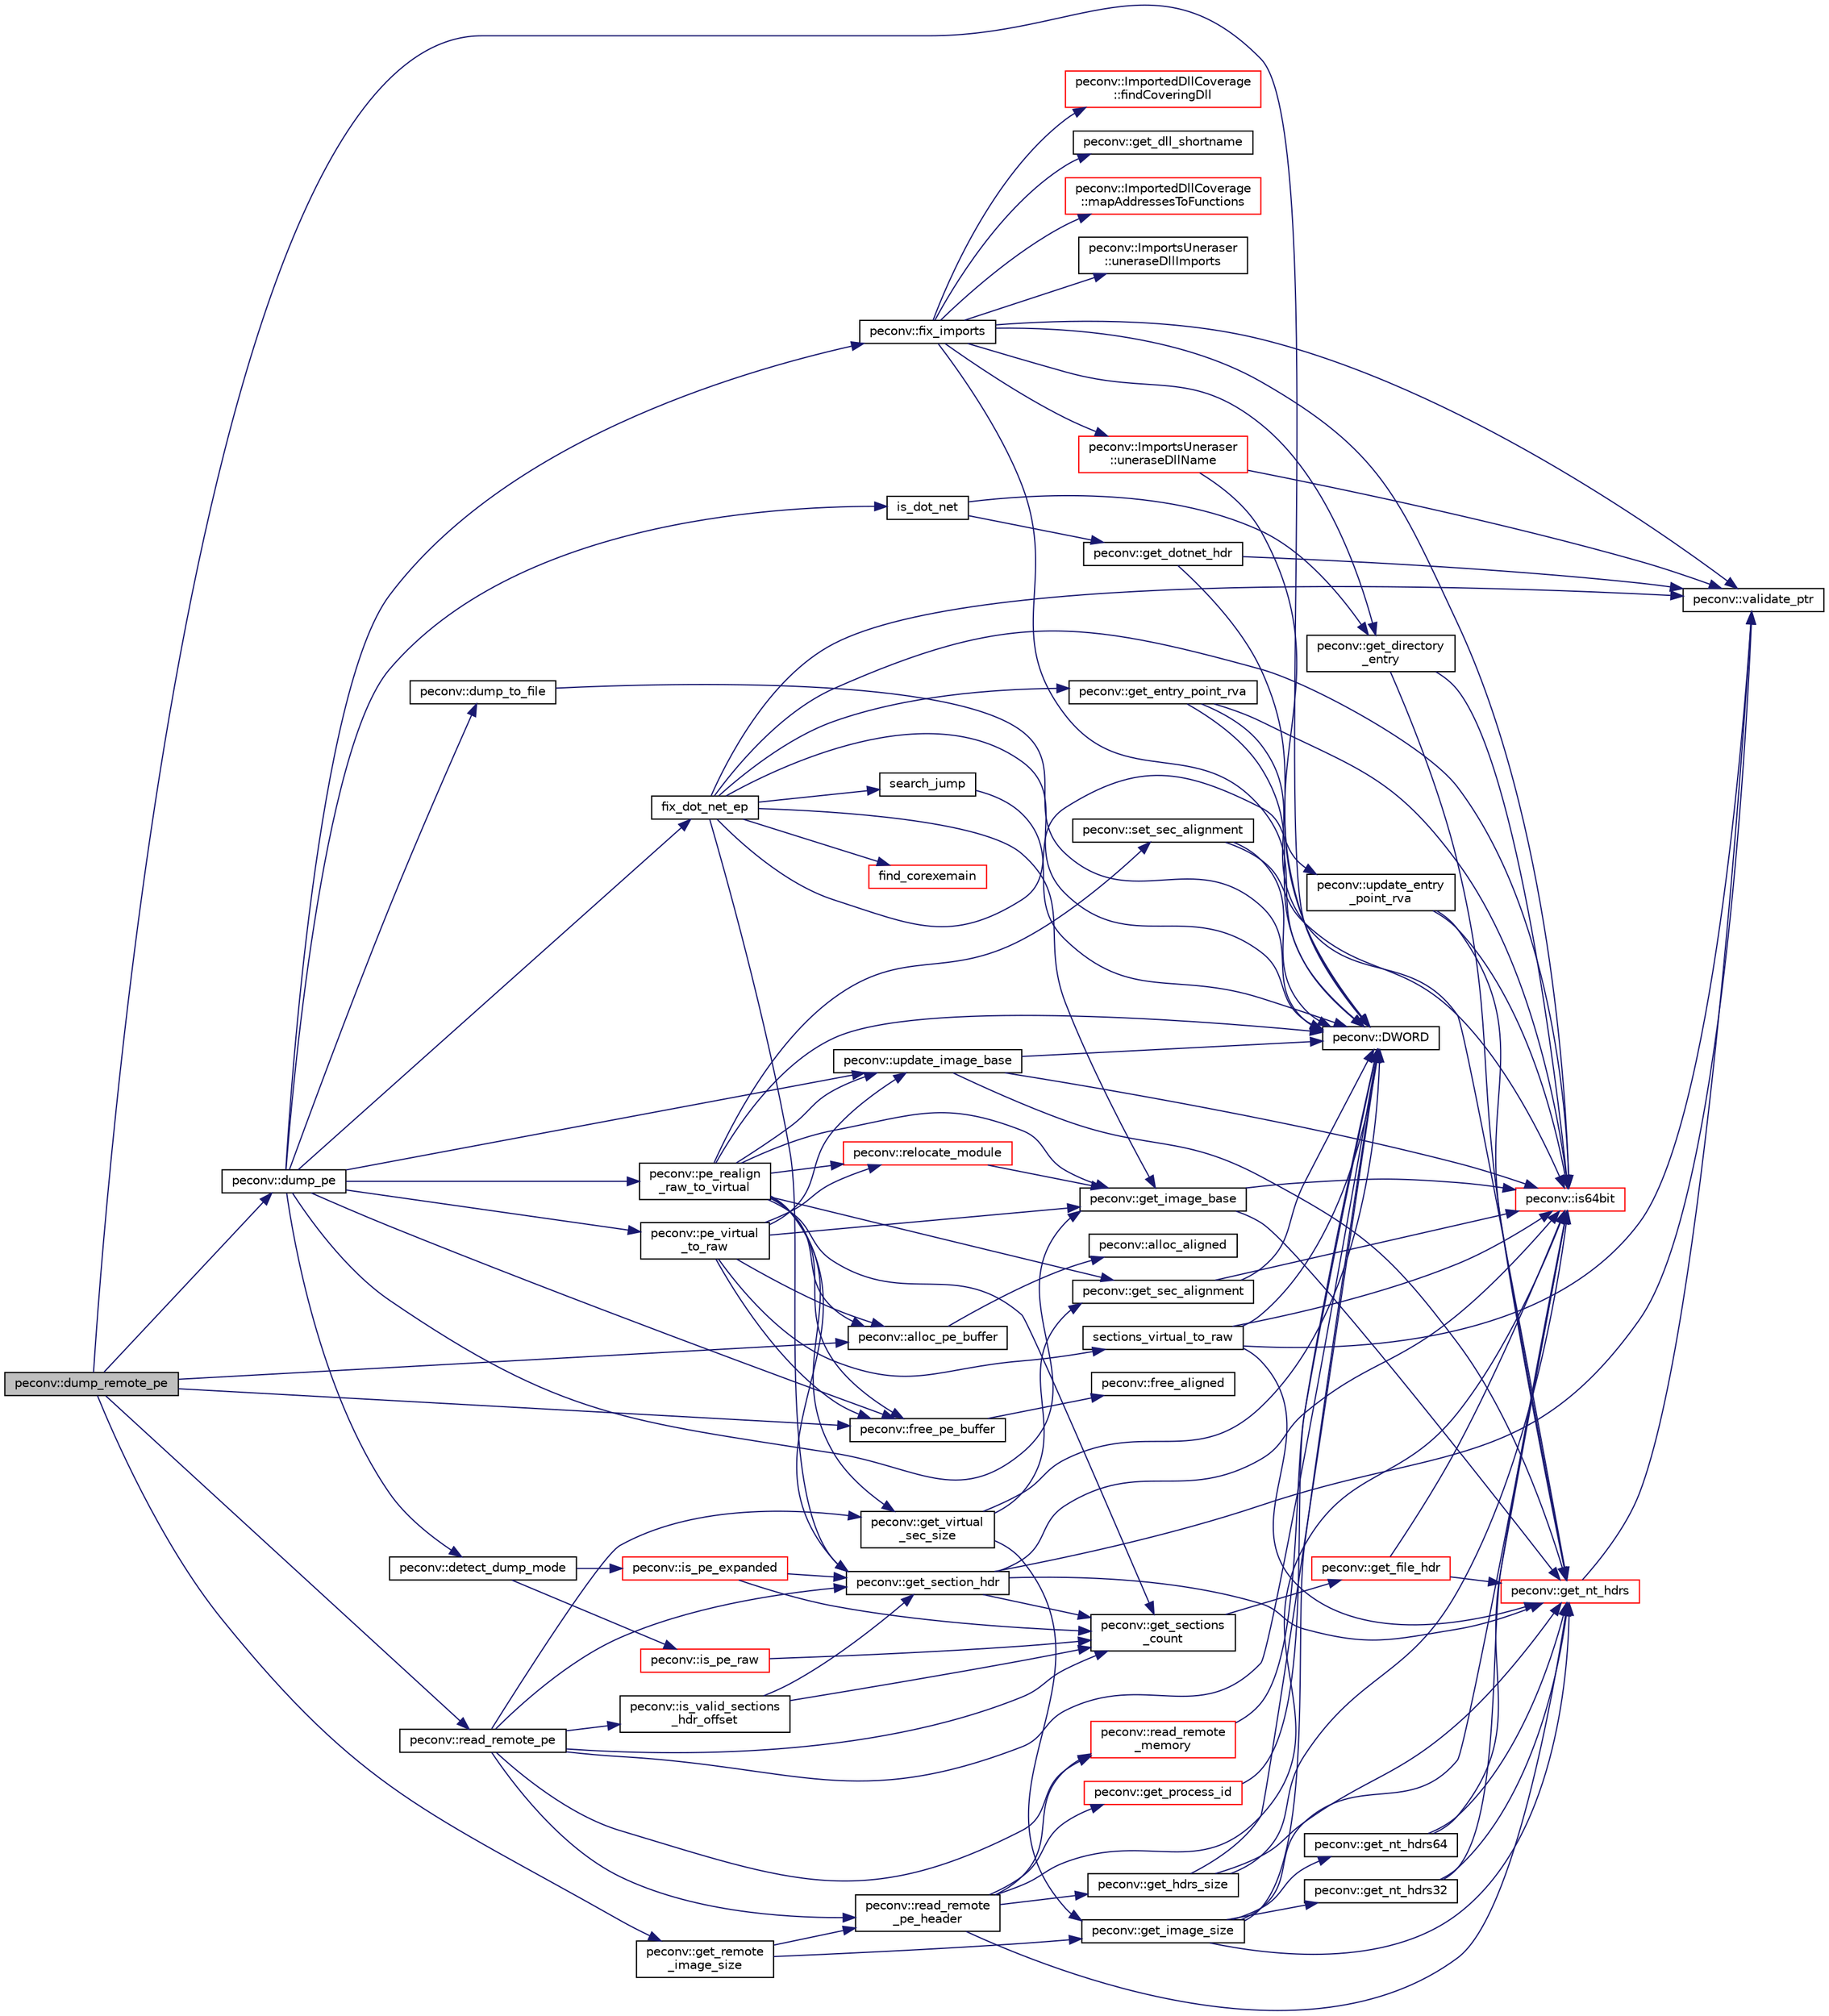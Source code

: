 digraph "peconv::dump_remote_pe"
{
 // LATEX_PDF_SIZE
  edge [fontname="Helvetica",fontsize="10",labelfontname="Helvetica",labelfontsize="10"];
  node [fontname="Helvetica",fontsize="10",shape=record];
  rankdir="LR";
  Node1 [label="peconv::dump_remote_pe",height=0.2,width=0.4,color="black", fillcolor="grey75", style="filled", fontcolor="black",tooltip=" "];
  Node1 -> Node2 [color="midnightblue",fontsize="10",style="solid",fontname="Helvetica"];
  Node2 [label="peconv::alloc_pe_buffer",height=0.2,width=0.4,color="black", fillcolor="white", style="filled",URL="$namespacepeconv.html#a92647f207ca261ca38ff516943501dd1",tooltip=" "];
  Node2 -> Node3 [color="midnightblue",fontsize="10",style="solid",fontname="Helvetica"];
  Node3 [label="peconv::alloc_aligned",height=0.2,width=0.4,color="black", fillcolor="white", style="filled",URL="$namespacepeconv.html#a3df24248b3c8c9be64db51a405486923",tooltip=" "];
  Node1 -> Node4 [color="midnightblue",fontsize="10",style="solid",fontname="Helvetica"];
  Node4 [label="peconv::dump_pe",height=0.2,width=0.4,color="black", fillcolor="white", style="filled",URL="$namespacepeconv.html#a3fcbd8235d3f9bbbde2caa1a091387bc",tooltip=" "];
  Node4 -> Node5 [color="midnightblue",fontsize="10",style="solid",fontname="Helvetica"];
  Node5 [label="peconv::detect_dump_mode",height=0.2,width=0.4,color="black", fillcolor="white", style="filled",URL="$namespacepeconv.html#ab921893df2ddaeb33f3b376a04e5afde",tooltip=" "];
  Node5 -> Node6 [color="midnightblue",fontsize="10",style="solid",fontname="Helvetica"];
  Node6 [label="peconv::is_pe_expanded",height=0.2,width=0.4,color="red", fillcolor="white", style="filled",URL="$namespacepeconv.html#abadc792662f4eacb9a9f5453ed977816",tooltip=" "];
  Node6 -> Node7 [color="midnightblue",fontsize="10",style="solid",fontname="Helvetica"];
  Node7 [label="peconv::get_section_hdr",height=0.2,width=0.4,color="black", fillcolor="white", style="filled",URL="$namespacepeconv.html#a63cc4b1dadd9eb341c2d453e65d1ef4c",tooltip=" "];
  Node7 -> Node8 [color="midnightblue",fontsize="10",style="solid",fontname="Helvetica"];
  Node8 [label="peconv::get_nt_hdrs",height=0.2,width=0.4,color="red", fillcolor="white", style="filled",URL="$namespacepeconv.html#ae064b93af2489f2ba43b42fdfff2f2a3",tooltip=" "];
  Node8 -> Node12 [color="midnightblue",fontsize="10",style="solid",fontname="Helvetica"];
  Node12 [label="peconv::validate_ptr",height=0.2,width=0.4,color="black", fillcolor="white", style="filled",URL="$namespacepeconv.html#a02f2984cee1eddb5e883917f2c231016",tooltip=" "];
  Node7 -> Node13 [color="midnightblue",fontsize="10",style="solid",fontname="Helvetica"];
  Node13 [label="peconv::get_sections\l_count",height=0.2,width=0.4,color="black", fillcolor="white", style="filled",URL="$namespacepeconv.html#ab2271a167be8077d8ca0ab9b9bf9483f",tooltip=" "];
  Node13 -> Node14 [color="midnightblue",fontsize="10",style="solid",fontname="Helvetica"];
  Node14 [label="peconv::get_file_hdr",height=0.2,width=0.4,color="red", fillcolor="white", style="filled",URL="$namespacepeconv.html#a30c642b479e9bd27a66332b73d65cabb",tooltip=" "];
  Node14 -> Node8 [color="midnightblue",fontsize="10",style="solid",fontname="Helvetica"];
  Node14 -> Node16 [color="midnightblue",fontsize="10",style="solid",fontname="Helvetica"];
  Node16 [label="peconv::is64bit",height=0.2,width=0.4,color="red", fillcolor="white", style="filled",URL="$namespacepeconv.html#aa66eb25442292a01f9fcd0f1e4da899f",tooltip=" "];
  Node7 -> Node16 [color="midnightblue",fontsize="10",style="solid",fontname="Helvetica"];
  Node7 -> Node12 [color="midnightblue",fontsize="10",style="solid",fontname="Helvetica"];
  Node6 -> Node13 [color="midnightblue",fontsize="10",style="solid",fontname="Helvetica"];
  Node5 -> Node25 [color="midnightblue",fontsize="10",style="solid",fontname="Helvetica"];
  Node25 [label="peconv::is_pe_raw",height=0.2,width=0.4,color="red", fillcolor="white", style="filled",URL="$namespacepeconv.html#a3046d1cdda885f782e5ef1497123a515",tooltip=" "];
  Node25 -> Node13 [color="midnightblue",fontsize="10",style="solid",fontname="Helvetica"];
  Node4 -> Node39 [color="midnightblue",fontsize="10",style="solid",fontname="Helvetica"];
  Node39 [label="peconv::dump_to_file",height=0.2,width=0.4,color="black", fillcolor="white", style="filled",URL="$namespacepeconv.html#ab42b47b407565497fe16772d66b02606",tooltip=" "];
  Node39 -> Node10 [color="midnightblue",fontsize="10",style="solid",fontname="Helvetica"];
  Node10 [label="peconv::DWORD",height=0.2,width=0.4,color="black", fillcolor="white", style="filled",URL="$namespacepeconv.html#abff674ea8e527f49f9741ff81596a15d",tooltip=" "];
  Node4 -> Node40 [color="midnightblue",fontsize="10",style="solid",fontname="Helvetica"];
  Node40 [label="fix_dot_net_ep",height=0.2,width=0.4,color="black", fillcolor="white", style="filled",URL="$fix__dot__net__ep_8cpp.html#a3568562d224c76b49d5841a18e63d96c",tooltip=" "];
  Node40 -> Node10 [color="midnightblue",fontsize="10",style="solid",fontname="Helvetica"];
  Node40 -> Node41 [color="midnightblue",fontsize="10",style="solid",fontname="Helvetica"];
  Node41 [label="find_corexemain",height=0.2,width=0.4,color="red", fillcolor="white", style="filled",URL="$fix__dot__net__ep_8cpp.html#afc946fd358af361f6c6305f0cf56534b",tooltip=" "];
  Node40 -> Node44 [color="midnightblue",fontsize="10",style="solid",fontname="Helvetica"];
  Node44 [label="peconv::get_entry_point_rva",height=0.2,width=0.4,color="black", fillcolor="white", style="filled",URL="$namespacepeconv.html#a12d3fa7eccb95cafc6d2be997965e97c",tooltip=" "];
  Node44 -> Node10 [color="midnightblue",fontsize="10",style="solid",fontname="Helvetica"];
  Node44 -> Node8 [color="midnightblue",fontsize="10",style="solid",fontname="Helvetica"];
  Node44 -> Node16 [color="midnightblue",fontsize="10",style="solid",fontname="Helvetica"];
  Node40 -> Node45 [color="midnightblue",fontsize="10",style="solid",fontname="Helvetica"];
  Node45 [label="peconv::get_image_base",height=0.2,width=0.4,color="black", fillcolor="white", style="filled",URL="$namespacepeconv.html#a413347caca570436e87a5dedc988660d",tooltip=" "];
  Node45 -> Node8 [color="midnightblue",fontsize="10",style="solid",fontname="Helvetica"];
  Node45 -> Node16 [color="midnightblue",fontsize="10",style="solid",fontname="Helvetica"];
  Node40 -> Node7 [color="midnightblue",fontsize="10",style="solid",fontname="Helvetica"];
  Node40 -> Node16 [color="midnightblue",fontsize="10",style="solid",fontname="Helvetica"];
  Node40 -> Node46 [color="midnightblue",fontsize="10",style="solid",fontname="Helvetica"];
  Node46 [label="search_jump",height=0.2,width=0.4,color="black", fillcolor="white", style="filled",URL="$fix__dot__net__ep_8cpp.html#ace75081cd3fd63b0edd8bec6cc17d8f8",tooltip=" "];
  Node46 -> Node10 [color="midnightblue",fontsize="10",style="solid",fontname="Helvetica"];
  Node40 -> Node47 [color="midnightblue",fontsize="10",style="solid",fontname="Helvetica"];
  Node47 [label="peconv::update_entry\l_point_rva",height=0.2,width=0.4,color="black", fillcolor="white", style="filled",URL="$namespacepeconv.html#a004e65e7a4fa036bfc18dcf4091b985d",tooltip=" "];
  Node47 -> Node8 [color="midnightblue",fontsize="10",style="solid",fontname="Helvetica"];
  Node47 -> Node16 [color="midnightblue",fontsize="10",style="solid",fontname="Helvetica"];
  Node40 -> Node12 [color="midnightblue",fontsize="10",style="solid",fontname="Helvetica"];
  Node4 -> Node48 [color="midnightblue",fontsize="10",style="solid",fontname="Helvetica"];
  Node48 [label="peconv::fix_imports",height=0.2,width=0.4,color="black", fillcolor="white", style="filled",URL="$namespacepeconv.html#a38e3da47a207cd5ed9cfdd4c2a650db0",tooltip=" "];
  Node48 -> Node10 [color="midnightblue",fontsize="10",style="solid",fontname="Helvetica"];
  Node48 -> Node49 [color="midnightblue",fontsize="10",style="solid",fontname="Helvetica"];
  Node49 [label="peconv::ImportedDllCoverage\l::findCoveringDll",height=0.2,width=0.4,color="red", fillcolor="white", style="filled",URL="$classpeconv_1_1_imported_dll_coverage.html#a4ab945b8531b18d18df02cbe82084185",tooltip=" "];
  Node48 -> Node28 [color="midnightblue",fontsize="10",style="solid",fontname="Helvetica"];
  Node28 [label="peconv::get_directory\l_entry",height=0.2,width=0.4,color="black", fillcolor="white", style="filled",URL="$namespacepeconv.html#ad22e135ef3600e6ebc35b809804f5b68",tooltip=" "];
  Node28 -> Node8 [color="midnightblue",fontsize="10",style="solid",fontname="Helvetica"];
  Node28 -> Node16 [color="midnightblue",fontsize="10",style="solid",fontname="Helvetica"];
  Node48 -> Node54 [color="midnightblue",fontsize="10",style="solid",fontname="Helvetica"];
  Node54 [label="peconv::get_dll_shortname",height=0.2,width=0.4,color="black", fillcolor="white", style="filled",URL="$namespacepeconv.html#aec77b235ab2a6e9f565b1d93828220ad",tooltip=" "];
  Node48 -> Node16 [color="midnightblue",fontsize="10",style="solid",fontname="Helvetica"];
  Node48 -> Node55 [color="midnightblue",fontsize="10",style="solid",fontname="Helvetica"];
  Node55 [label="peconv::ImportedDllCoverage\l::mapAddressesToFunctions",height=0.2,width=0.4,color="red", fillcolor="white", style="filled",URL="$classpeconv_1_1_imported_dll_coverage.html#a76c1e88be67367a70981d4c2545f64e3",tooltip=" "];
  Node48 -> Node60 [color="midnightblue",fontsize="10",style="solid",fontname="Helvetica"];
  Node60 [label="peconv::ImportsUneraser\l::uneraseDllImports",height=0.2,width=0.4,color="black", fillcolor="white", style="filled",URL="$classpeconv_1_1_imports_uneraser.html#ab92ef0cc71ef9973eaa2befd8262519a",tooltip=" "];
  Node48 -> Node61 [color="midnightblue",fontsize="10",style="solid",fontname="Helvetica"];
  Node61 [label="peconv::ImportsUneraser\l::uneraseDllName",height=0.2,width=0.4,color="red", fillcolor="white", style="filled",URL="$classpeconv_1_1_imports_uneraser.html#aa04d81c9356a905aacd731d3b9b59cf9",tooltip=" "];
  Node61 -> Node10 [color="midnightblue",fontsize="10",style="solid",fontname="Helvetica"];
  Node61 -> Node12 [color="midnightblue",fontsize="10",style="solid",fontname="Helvetica"];
  Node48 -> Node12 [color="midnightblue",fontsize="10",style="solid",fontname="Helvetica"];
  Node4 -> Node64 [color="midnightblue",fontsize="10",style="solid",fontname="Helvetica"];
  Node64 [label="peconv::free_pe_buffer",height=0.2,width=0.4,color="black", fillcolor="white", style="filled",URL="$namespacepeconv.html#a839f04fa06f311e3270a4305421ad35f",tooltip=" "];
  Node64 -> Node65 [color="midnightblue",fontsize="10",style="solid",fontname="Helvetica"];
  Node65 [label="peconv::free_aligned",height=0.2,width=0.4,color="black", fillcolor="white", style="filled",URL="$namespacepeconv.html#a0e37c28aa6d21070a623054c52126531",tooltip=" "];
  Node4 -> Node45 [color="midnightblue",fontsize="10",style="solid",fontname="Helvetica"];
  Node4 -> Node66 [color="midnightblue",fontsize="10",style="solid",fontname="Helvetica"];
  Node66 [label="is_dot_net",height=0.2,width=0.4,color="black", fillcolor="white", style="filled",URL="$fix__dot__net__ep_8cpp.html#a3527cc38038e8bb746932fd84e8994b3",tooltip=" "];
  Node66 -> Node28 [color="midnightblue",fontsize="10",style="solid",fontname="Helvetica"];
  Node66 -> Node67 [color="midnightblue",fontsize="10",style="solid",fontname="Helvetica"];
  Node67 [label="peconv::get_dotnet_hdr",height=0.2,width=0.4,color="black", fillcolor="white", style="filled",URL="$namespacepeconv.html#a7839c42de0eb9d745d1ba40c60f90de4",tooltip=" "];
  Node67 -> Node10 [color="midnightblue",fontsize="10",style="solid",fontname="Helvetica"];
  Node67 -> Node12 [color="midnightblue",fontsize="10",style="solid",fontname="Helvetica"];
  Node4 -> Node68 [color="midnightblue",fontsize="10",style="solid",fontname="Helvetica"];
  Node68 [label="peconv::pe_realign\l_raw_to_virtual",height=0.2,width=0.4,color="black", fillcolor="white", style="filled",URL="$namespacepeconv.html#addf8f50c27775ed2fa84c33450e0ec7e",tooltip=" "];
  Node68 -> Node2 [color="midnightblue",fontsize="10",style="solid",fontname="Helvetica"];
  Node68 -> Node10 [color="midnightblue",fontsize="10",style="solid",fontname="Helvetica"];
  Node68 -> Node64 [color="midnightblue",fontsize="10",style="solid",fontname="Helvetica"];
  Node68 -> Node45 [color="midnightblue",fontsize="10",style="solid",fontname="Helvetica"];
  Node68 -> Node23 [color="midnightblue",fontsize="10",style="solid",fontname="Helvetica"];
  Node23 [label="peconv::get_sec_alignment",height=0.2,width=0.4,color="black", fillcolor="white", style="filled",URL="$namespacepeconv.html#aa040616c6dec10cb9d9f3dc9ffbcb68c",tooltip=" "];
  Node23 -> Node10 [color="midnightblue",fontsize="10",style="solid",fontname="Helvetica"];
  Node23 -> Node16 [color="midnightblue",fontsize="10",style="solid",fontname="Helvetica"];
  Node68 -> Node7 [color="midnightblue",fontsize="10",style="solid",fontname="Helvetica"];
  Node68 -> Node13 [color="midnightblue",fontsize="10",style="solid",fontname="Helvetica"];
  Node68 -> Node19 [color="midnightblue",fontsize="10",style="solid",fontname="Helvetica"];
  Node19 [label="peconv::get_virtual\l_sec_size",height=0.2,width=0.4,color="black", fillcolor="white", style="filled",URL="$namespacepeconv.html#a2e208adcdf6990b44a9f5a09b831b554",tooltip=" "];
  Node19 -> Node10 [color="midnightblue",fontsize="10",style="solid",fontname="Helvetica"];
  Node19 -> Node20 [color="midnightblue",fontsize="10",style="solid",fontname="Helvetica"];
  Node20 [label="peconv::get_image_size",height=0.2,width=0.4,color="black", fillcolor="white", style="filled",URL="$namespacepeconv.html#a7d79bda8907a18a81aa6bd8e1c1626cb",tooltip=" "];
  Node20 -> Node10 [color="midnightblue",fontsize="10",style="solid",fontname="Helvetica"];
  Node20 -> Node8 [color="midnightblue",fontsize="10",style="solid",fontname="Helvetica"];
  Node20 -> Node21 [color="midnightblue",fontsize="10",style="solid",fontname="Helvetica"];
  Node21 [label="peconv::get_nt_hdrs32",height=0.2,width=0.4,color="black", fillcolor="white", style="filled",URL="$namespacepeconv.html#ab292a30cfc2b59faa96b2c266fa88a87",tooltip=" "];
  Node21 -> Node8 [color="midnightblue",fontsize="10",style="solid",fontname="Helvetica"];
  Node21 -> Node16 [color="midnightblue",fontsize="10",style="solid",fontname="Helvetica"];
  Node20 -> Node22 [color="midnightblue",fontsize="10",style="solid",fontname="Helvetica"];
  Node22 [label="peconv::get_nt_hdrs64",height=0.2,width=0.4,color="black", fillcolor="white", style="filled",URL="$namespacepeconv.html#a72becdae00f88e7627ee820b464e4127",tooltip=" "];
  Node22 -> Node8 [color="midnightblue",fontsize="10",style="solid",fontname="Helvetica"];
  Node22 -> Node16 [color="midnightblue",fontsize="10",style="solid",fontname="Helvetica"];
  Node20 -> Node16 [color="midnightblue",fontsize="10",style="solid",fontname="Helvetica"];
  Node19 -> Node23 [color="midnightblue",fontsize="10",style="solid",fontname="Helvetica"];
  Node68 -> Node69 [color="midnightblue",fontsize="10",style="solid",fontname="Helvetica"];
  Node69 [label="peconv::relocate_module",height=0.2,width=0.4,color="red", fillcolor="white", style="filled",URL="$namespacepeconv.html#ab35521cbdafa0310a0d7e9d1525beed8",tooltip=" "];
  Node69 -> Node45 [color="midnightblue",fontsize="10",style="solid",fontname="Helvetica"];
  Node68 -> Node71 [color="midnightblue",fontsize="10",style="solid",fontname="Helvetica"];
  Node71 [label="peconv::set_sec_alignment",height=0.2,width=0.4,color="black", fillcolor="white", style="filled",URL="$namespacepeconv.html#a02b851a59c1ad626a8b737b9c3d7e89c",tooltip=" "];
  Node71 -> Node10 [color="midnightblue",fontsize="10",style="solid",fontname="Helvetica"];
  Node71 -> Node16 [color="midnightblue",fontsize="10",style="solid",fontname="Helvetica"];
  Node68 -> Node72 [color="midnightblue",fontsize="10",style="solid",fontname="Helvetica"];
  Node72 [label="peconv::update_image_base",height=0.2,width=0.4,color="black", fillcolor="white", style="filled",URL="$namespacepeconv.html#a386f3e2c4274a475f157124b5d116b36",tooltip=" "];
  Node72 -> Node10 [color="midnightblue",fontsize="10",style="solid",fontname="Helvetica"];
  Node72 -> Node8 [color="midnightblue",fontsize="10",style="solid",fontname="Helvetica"];
  Node72 -> Node16 [color="midnightblue",fontsize="10",style="solid",fontname="Helvetica"];
  Node4 -> Node73 [color="midnightblue",fontsize="10",style="solid",fontname="Helvetica"];
  Node73 [label="peconv::pe_virtual\l_to_raw",height=0.2,width=0.4,color="black", fillcolor="white", style="filled",URL="$namespacepeconv.html#a76c6ce4daf3e2f7bfadda595a5113505",tooltip=" "];
  Node73 -> Node2 [color="midnightblue",fontsize="10",style="solid",fontname="Helvetica"];
  Node73 -> Node64 [color="midnightblue",fontsize="10",style="solid",fontname="Helvetica"];
  Node73 -> Node45 [color="midnightblue",fontsize="10",style="solid",fontname="Helvetica"];
  Node73 -> Node69 [color="midnightblue",fontsize="10",style="solid",fontname="Helvetica"];
  Node73 -> Node74 [color="midnightblue",fontsize="10",style="solid",fontname="Helvetica"];
  Node74 [label="sections_virtual_to_raw",height=0.2,width=0.4,color="black", fillcolor="white", style="filled",URL="$pe__virtual__to__raw_8cpp.html#a9cdaf21aebd9581283a011f9efca8a89",tooltip=" "];
  Node74 -> Node10 [color="midnightblue",fontsize="10",style="solid",fontname="Helvetica"];
  Node74 -> Node8 [color="midnightblue",fontsize="10",style="solid",fontname="Helvetica"];
  Node74 -> Node16 [color="midnightblue",fontsize="10",style="solid",fontname="Helvetica"];
  Node74 -> Node12 [color="midnightblue",fontsize="10",style="solid",fontname="Helvetica"];
  Node73 -> Node72 [color="midnightblue",fontsize="10",style="solid",fontname="Helvetica"];
  Node4 -> Node72 [color="midnightblue",fontsize="10",style="solid",fontname="Helvetica"];
  Node1 -> Node10 [color="midnightblue",fontsize="10",style="solid",fontname="Helvetica"];
  Node1 -> Node64 [color="midnightblue",fontsize="10",style="solid",fontname="Helvetica"];
  Node1 -> Node75 [color="midnightblue",fontsize="10",style="solid",fontname="Helvetica"];
  Node75 [label="peconv::get_remote\l_image_size",height=0.2,width=0.4,color="black", fillcolor="white", style="filled",URL="$namespacepeconv.html#afeeccff87d7eb9e791519cedb70c3626",tooltip=" "];
  Node75 -> Node20 [color="midnightblue",fontsize="10",style="solid",fontname="Helvetica"];
  Node75 -> Node76 [color="midnightblue",fontsize="10",style="solid",fontname="Helvetica"];
  Node76 [label="peconv::read_remote\l_pe_header",height=0.2,width=0.4,color="black", fillcolor="white", style="filled",URL="$namespacepeconv.html#ad22df79676a40566a9f7f8c5456829de",tooltip=" "];
  Node76 -> Node36 [color="midnightblue",fontsize="10",style="solid",fontname="Helvetica"];
  Node36 [label="peconv::get_hdrs_size",height=0.2,width=0.4,color="black", fillcolor="white", style="filled",URL="$namespacepeconv.html#ace098126c7ee99b1f0a37ea0b5a15332",tooltip=" "];
  Node36 -> Node10 [color="midnightblue",fontsize="10",style="solid",fontname="Helvetica"];
  Node36 -> Node8 [color="midnightblue",fontsize="10",style="solid",fontname="Helvetica"];
  Node36 -> Node16 [color="midnightblue",fontsize="10",style="solid",fontname="Helvetica"];
  Node76 -> Node8 [color="midnightblue",fontsize="10",style="solid",fontname="Helvetica"];
  Node76 -> Node77 [color="midnightblue",fontsize="10",style="solid",fontname="Helvetica"];
  Node77 [label="peconv::get_process_id",height=0.2,width=0.4,color="red", fillcolor="white", style="filled",URL="$namespacepeconv.html#a022bad7e1913b31319ae23d5644aaaa8",tooltip=" "];
  Node77 -> Node10 [color="midnightblue",fontsize="10",style="solid",fontname="Helvetica"];
  Node76 -> Node16 [color="midnightblue",fontsize="10",style="solid",fontname="Helvetica"];
  Node76 -> Node81 [color="midnightblue",fontsize="10",style="solid",fontname="Helvetica"];
  Node81 [label="peconv::read_remote\l_memory",height=0.2,width=0.4,color="red", fillcolor="white", style="filled",URL="$namespacepeconv.html#a53199997719a1bc23abb5d5c66daaeee",tooltip=" "];
  Node81 -> Node10 [color="midnightblue",fontsize="10",style="solid",fontname="Helvetica"];
  Node1 -> Node83 [color="midnightblue",fontsize="10",style="solid",fontname="Helvetica"];
  Node83 [label="peconv::read_remote_pe",height=0.2,width=0.4,color="black", fillcolor="white", style="filled",URL="$namespacepeconv.html#ae3b19cfa9048470a3c2d4d701a28a77e",tooltip=" "];
  Node83 -> Node10 [color="midnightblue",fontsize="10",style="solid",fontname="Helvetica"];
  Node83 -> Node7 [color="midnightblue",fontsize="10",style="solid",fontname="Helvetica"];
  Node83 -> Node13 [color="midnightblue",fontsize="10",style="solid",fontname="Helvetica"];
  Node83 -> Node19 [color="midnightblue",fontsize="10",style="solid",fontname="Helvetica"];
  Node83 -> Node84 [color="midnightblue",fontsize="10",style="solid",fontname="Helvetica"];
  Node84 [label="peconv::is_valid_sections\l_hdr_offset",height=0.2,width=0.4,color="black", fillcolor="white", style="filled",URL="$namespacepeconv.html#a3fa674b54bb5428890869defc92564e6",tooltip=" "];
  Node84 -> Node7 [color="midnightblue",fontsize="10",style="solid",fontname="Helvetica"];
  Node84 -> Node13 [color="midnightblue",fontsize="10",style="solid",fontname="Helvetica"];
  Node83 -> Node81 [color="midnightblue",fontsize="10",style="solid",fontname="Helvetica"];
  Node83 -> Node76 [color="midnightblue",fontsize="10",style="solid",fontname="Helvetica"];
}
